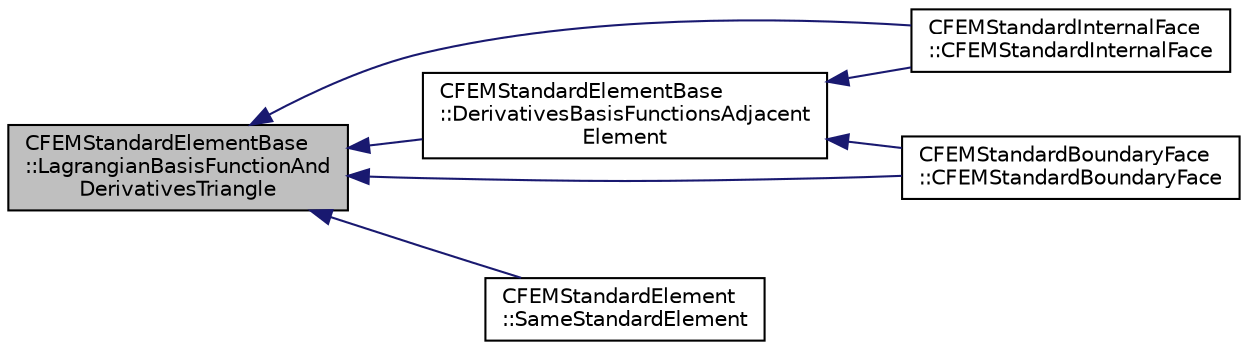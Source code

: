 digraph "CFEMStandardElementBase::LagrangianBasisFunctionAndDerivativesTriangle"
{
  edge [fontname="Helvetica",fontsize="10",labelfontname="Helvetica",labelfontsize="10"];
  node [fontname="Helvetica",fontsize="10",shape=record];
  rankdir="LR";
  Node301 [label="CFEMStandardElementBase\l::LagrangianBasisFunctionAnd\lDerivativesTriangle",height=0.2,width=0.4,color="black", fillcolor="grey75", style="filled", fontcolor="black"];
  Node301 -> Node302 [dir="back",color="midnightblue",fontsize="10",style="solid",fontname="Helvetica"];
  Node302 [label="CFEMStandardElementBase\l::DerivativesBasisFunctionsAdjacent\lElement",height=0.2,width=0.4,color="black", fillcolor="white", style="filled",URL="$class_c_f_e_m_standard_element_base.html#afb1cec3d091753fa80105767654594e4",tooltip="Function, which computes the values of the derivatives of the basis functions of the adjacent element..."];
  Node302 -> Node303 [dir="back",color="midnightblue",fontsize="10",style="solid",fontname="Helvetica"];
  Node303 [label="CFEMStandardInternalFace\l::CFEMStandardInternalFace",height=0.2,width=0.4,color="black", fillcolor="white", style="filled",URL="$class_c_f_e_m_standard_internal_face.html#a03fc34bc2e61074ab778a30b940fb634",tooltip="Alternative constructor. "];
  Node302 -> Node304 [dir="back",color="midnightblue",fontsize="10",style="solid",fontname="Helvetica"];
  Node304 [label="CFEMStandardBoundaryFace\l::CFEMStandardBoundaryFace",height=0.2,width=0.4,color="black", fillcolor="white", style="filled",URL="$class_c_f_e_m_standard_boundary_face.html#a5a92fa174c37322a3ebd640d12ab8b3b",tooltip="Alternative constructor. "];
  Node301 -> Node305 [dir="back",color="midnightblue",fontsize="10",style="solid",fontname="Helvetica"];
  Node305 [label="CFEMStandardElement\l::SameStandardElement",height=0.2,width=0.4,color="black", fillcolor="white", style="filled",URL="$class_c_f_e_m_standard_element.html#a81ce632b76ad1e704b34455809686b4f",tooltip="Function, which checks if the function arguments correspond to this standard element. "];
  Node301 -> Node303 [dir="back",color="midnightblue",fontsize="10",style="solid",fontname="Helvetica"];
  Node301 -> Node304 [dir="back",color="midnightblue",fontsize="10",style="solid",fontname="Helvetica"];
}
